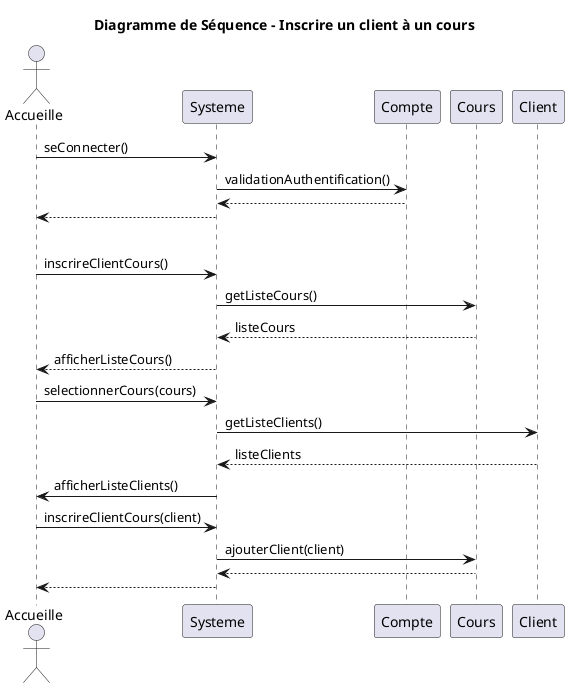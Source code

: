 @startuml
title Diagramme de Séquence - Inscrire un client à un cours
actor Accueille
participant Systeme
participant Compte
participant Cours
participant Client

'Connexion à un compte'
Accueille -> Systeme: seConnecter()
Systeme -> Compte: validationAuthentification()
return
Systeme --> Accueille

'Séparation'
|||

'Inscrire un client à un cour par propriétaire et moniteur'
Accueille -> Systeme: inscrireClientCours()
        Systeme -> Cours : getListeCours()
        Cours --> Systeme : listeCours
        Systeme --> Accueille : afficherListeCours()
        Accueille -> Systeme : selectionnerCours(cours)
        Systeme -> Client : getListeClients()
        Client --> Systeme : listeClients
        Systeme -> Accueille : afficherListeClients()
        Accueille -> Systeme : inscrireClientCours(client)
        Systeme -> Cours : ajouterClient(client)
        return
        Systeme --> Accueille
@enduml